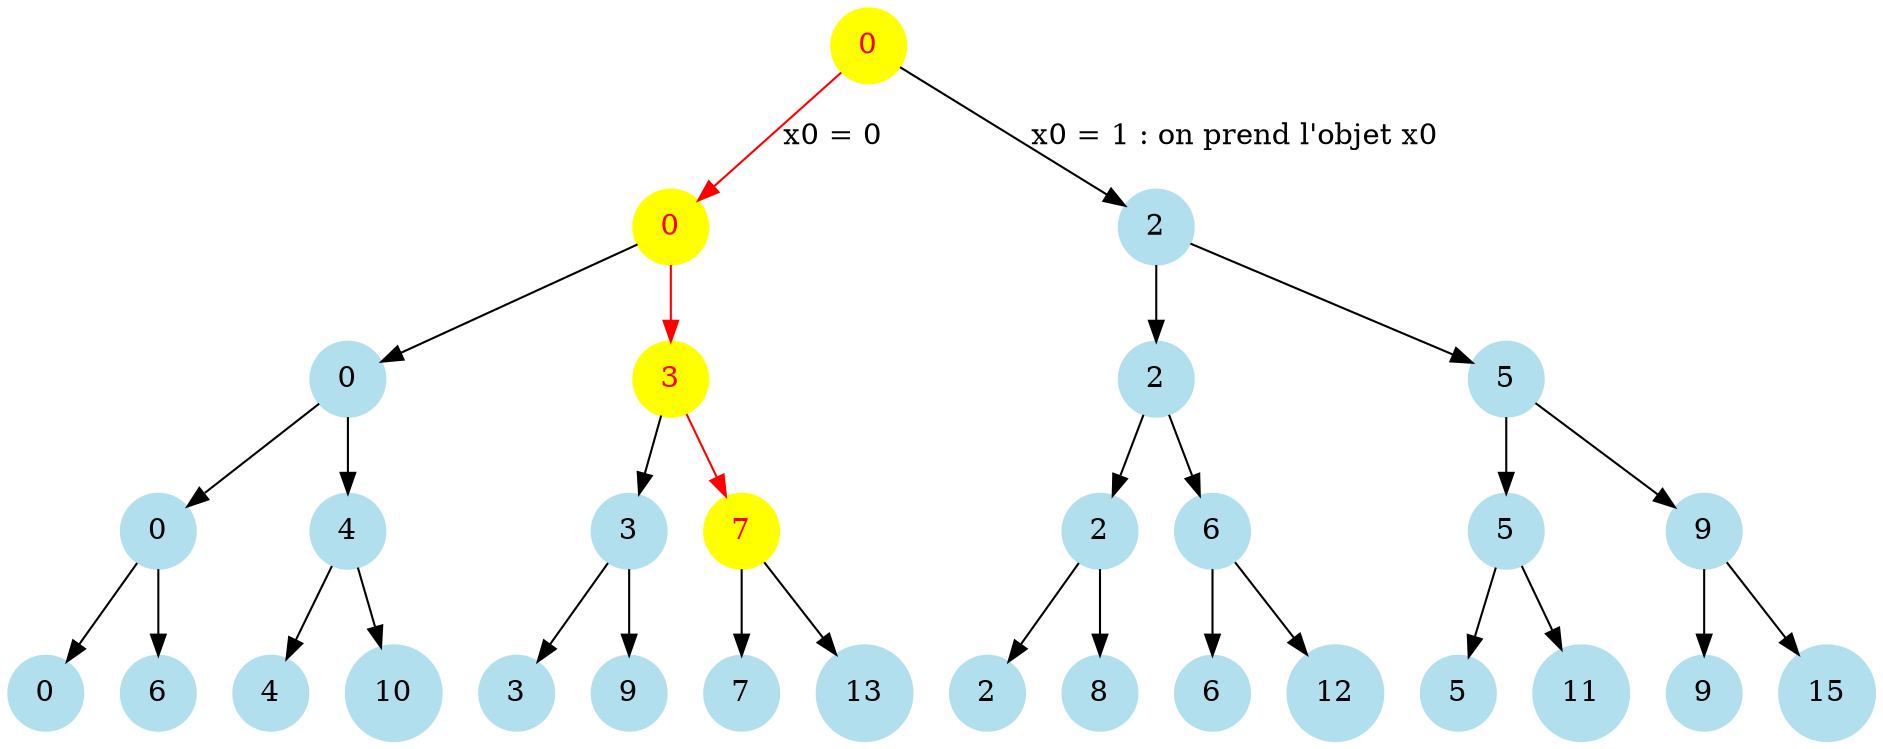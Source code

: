 strict digraph "Graph"  {
node [shape=circle, color=lightblue2, style=filled]; 
"0" [label="0",shape=circle, color=yellow, fontcolor=red]; 
"1" [label="0",shape=circle, color=yellow, fontcolor=red];
"2" [label="2"];
"3" [label="0"];
"4" [label="3",shape=circle, color=yellow, fontcolor=red];
"5" [label="2"];
"6" [label="5"];
"7" [label="0"];
"8" [label="4"];
"9" [label="3"];
"10" [label="7",shape=circle, color=yellow, fontcolor=red];
"11" [label="2"];
"12" [label="6"];
"13" [label="5"];
"14" [label="9"];
"15" [label="0"];
"16" [label="6"];
"17" [label="4"];
"18" [label="10"];
"19" [label="3"];
"20" [label="9"];
"21" [label="7"];
"22" [label="13"];
"23" [label="2"];
"24" [label="8"];
"25" [label="6"];
"26" [label="12"];
"27" [label="5"];
"28" [label="11"];
"29" [label="9"];
"30" [label="15"];
"0" -> "1"[label="x0 = 0",color=red];
"0" -> "2"[label="x0 = 1 : on prend l'objet x0"];
"1" -> "3";
"1" -> "4"[color=red];
"2" -> "5";
"2" -> "6";
"3" -> "7";
"3" -> "8";
"4" -> "9";
"4" -> "10"[color=red];
"5" -> "11";
"5" -> "12";
"6" -> "13";
"6" -> "14";
"7" -> "15";
"7" -> "16";
"8" -> "17";
"8" -> "18";
"9" -> "19";
"9" -> "20";
"10" -> "21";
"10" -> "22";
"11" -> "23";
"11" -> "24";
"12" -> "25";
"12" -> "26";
"13" -> "27";
"13" -> "28";
"14" -> "29";
"14" -> "30";
}
